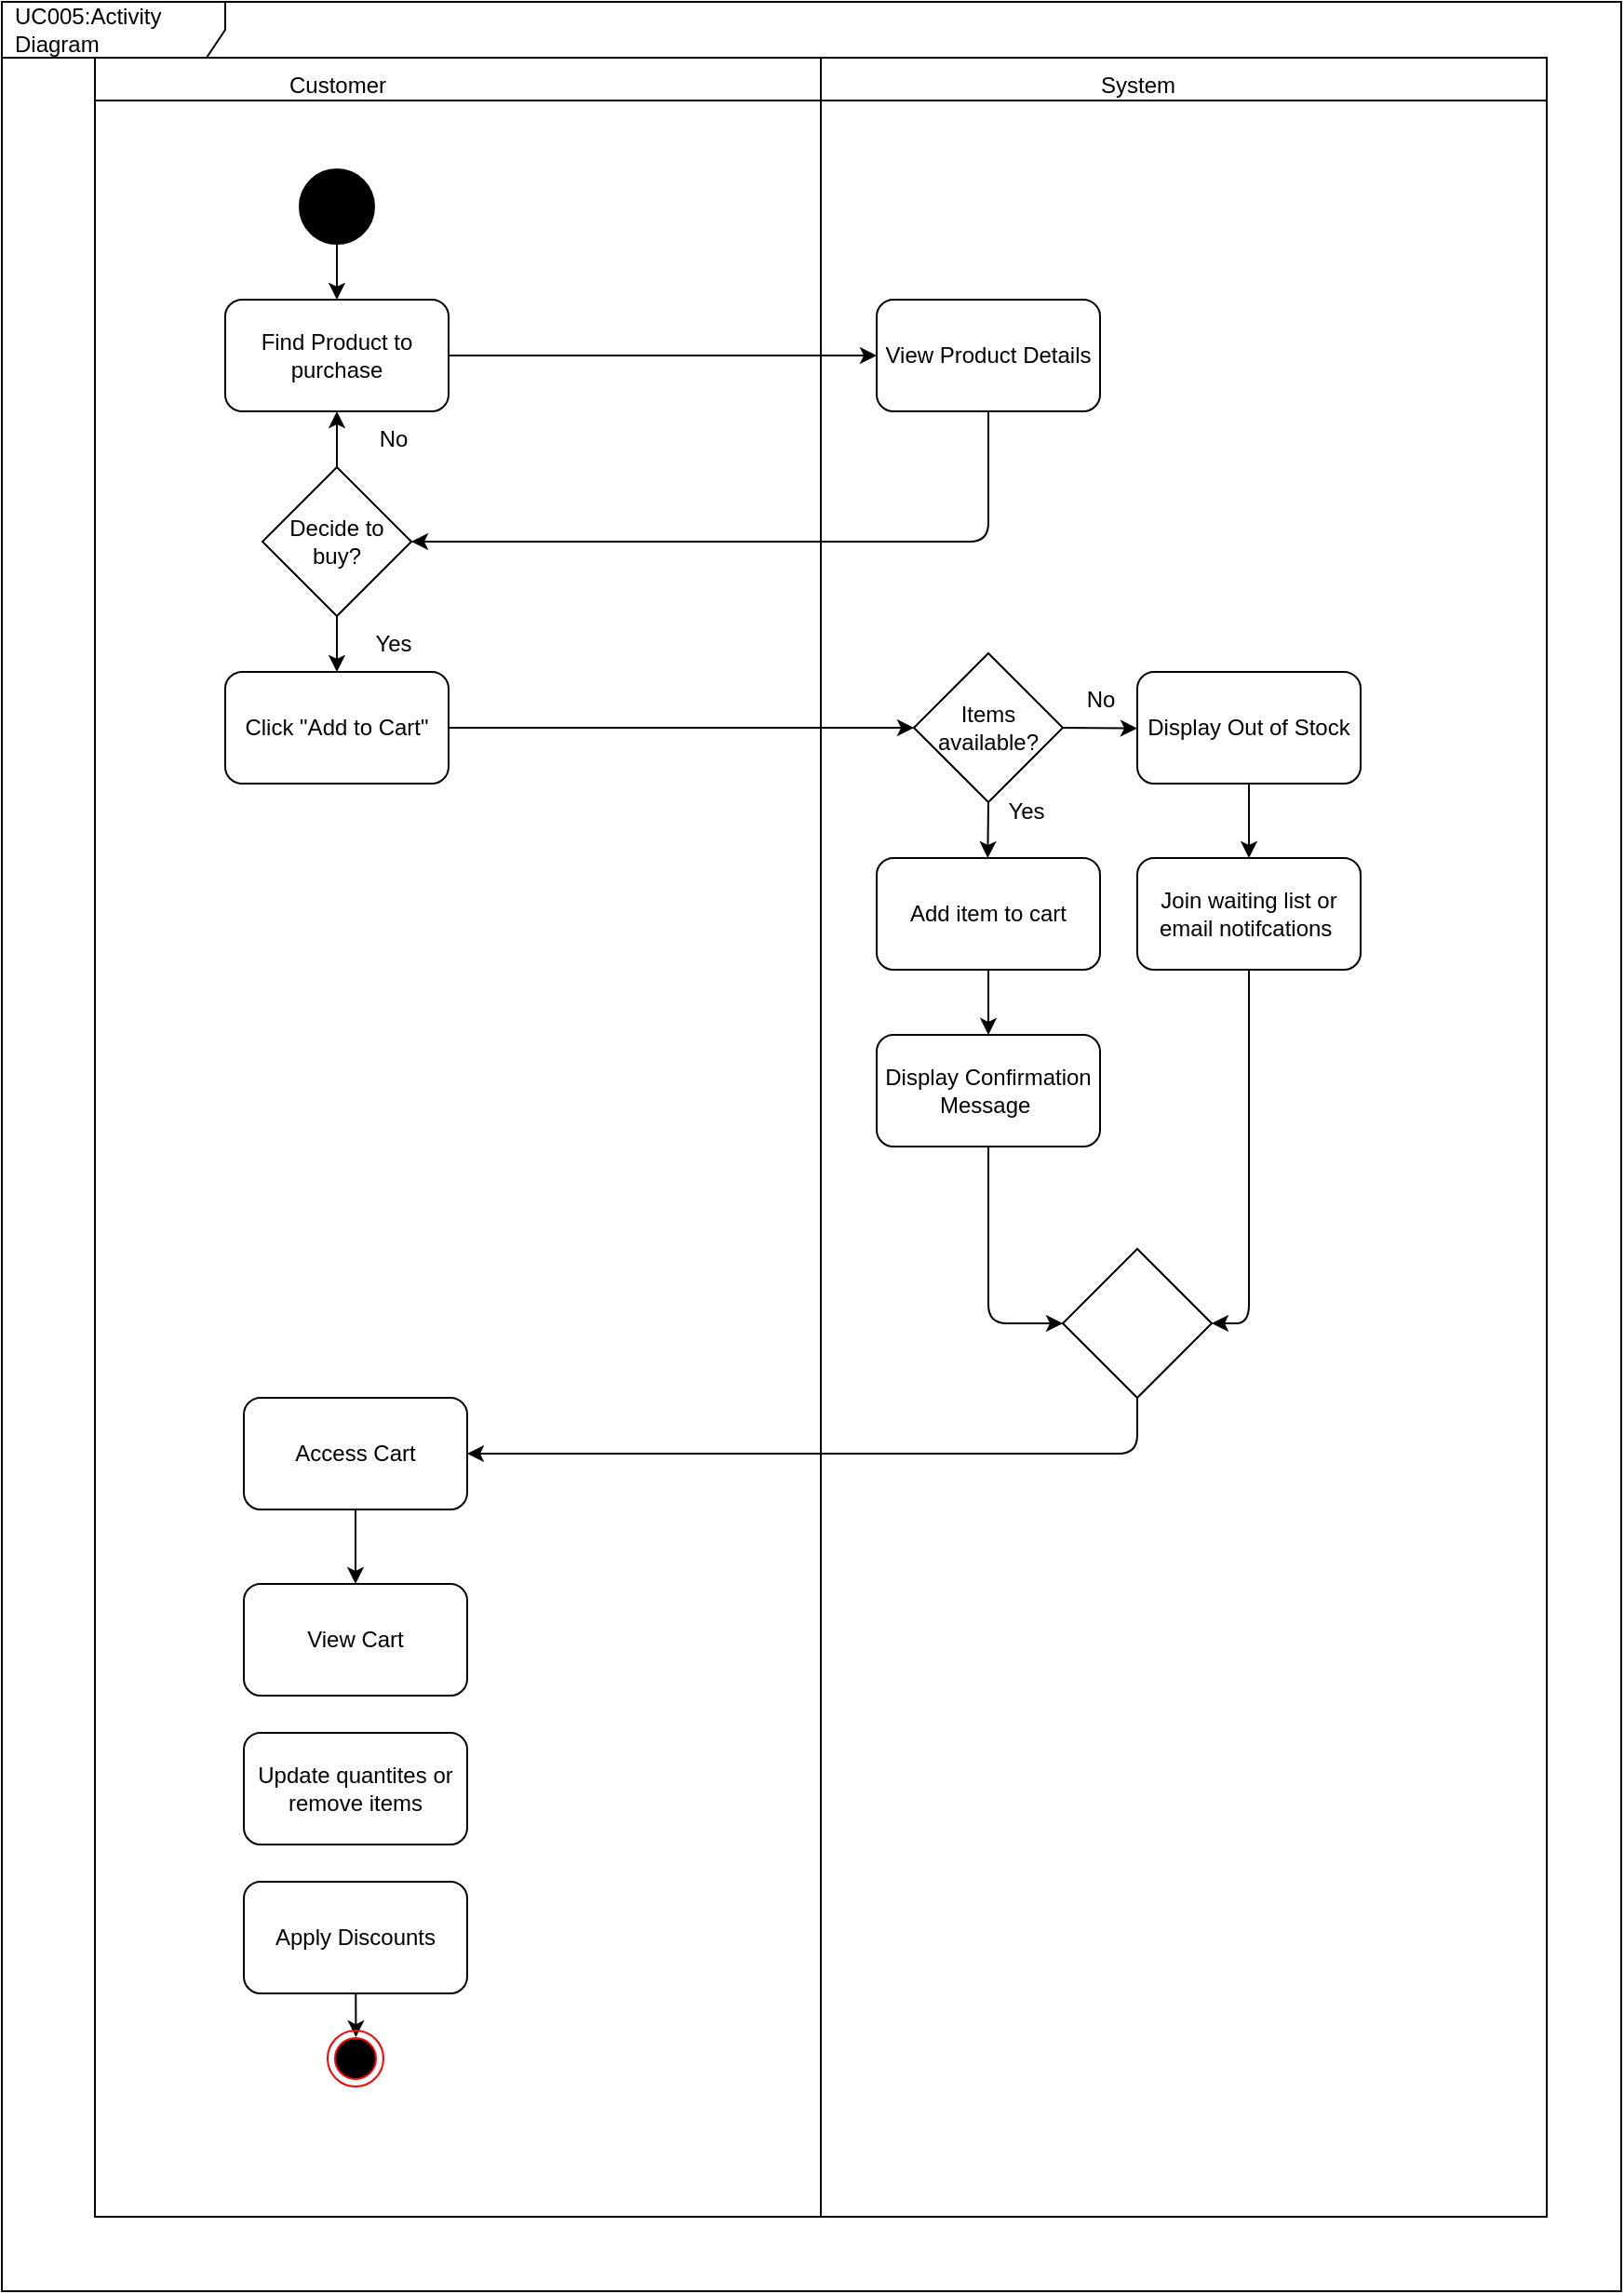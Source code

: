 <mxfile>
    <diagram id="PaMcSHe_9nZht5fnbbpC" name="Page-1">
        <mxGraphModel dx="1198" dy="1240" grid="1" gridSize="10" guides="1" tooltips="1" connect="1" arrows="1" fold="1" page="1" pageScale="1" pageWidth="827" pageHeight="1169" math="0" shadow="0">
            <root>
                <mxCell id="0"/>
                <mxCell id="1" parent="0"/>
                <mxCell id="5" value="&amp;nbsp;" style="swimlane;whiteSpace=wrap;html=1;" parent="1" vertex="1">
                    <mxGeometry x="100" y="60" width="780" height="1160" as="geometry"/>
                </mxCell>
                <mxCell id="8" value="Customer" style="text;html=1;align=center;verticalAlign=middle;resizable=0;points=[];autosize=1;strokeColor=none;fillColor=none;" parent="5" vertex="1">
                    <mxGeometry x="90" width="80" height="30" as="geometry"/>
                </mxCell>
                <mxCell id="9" value="System" style="text;html=1;align=center;verticalAlign=middle;resizable=0;points=[];autosize=1;strokeColor=none;fillColor=none;" parent="5" vertex="1">
                    <mxGeometry x="530" width="60" height="30" as="geometry"/>
                </mxCell>
                <mxCell id="57" style="edgeStyle=none;html=1;entryX=0.5;entryY=0;entryDx=0;entryDy=0;" edge="1" parent="5" source="10" target="56">
                    <mxGeometry relative="1" as="geometry"/>
                </mxCell>
                <mxCell id="10" value="" style="shape=ellipse;html=1;fillColor=strokeColor;fontSize=18;fontColor=#ffffff;" parent="5" vertex="1">
                    <mxGeometry x="110" y="60" width="40" height="40" as="geometry"/>
                </mxCell>
                <mxCell id="59" style="edgeStyle=none;html=1;" edge="1" parent="5" source="56" target="58">
                    <mxGeometry relative="1" as="geometry"/>
                </mxCell>
                <mxCell id="56" value="Find Product to purchase" style="rounded=1;whiteSpace=wrap;html=1;" vertex="1" parent="5">
                    <mxGeometry x="70" y="130" width="120" height="60" as="geometry"/>
                </mxCell>
                <mxCell id="61" style="edgeStyle=none;html=1;entryX=1;entryY=0.5;entryDx=0;entryDy=0;" edge="1" parent="5" source="58" target="60">
                    <mxGeometry relative="1" as="geometry">
                        <Array as="points">
                            <mxPoint x="480" y="260"/>
                        </Array>
                    </mxGeometry>
                </mxCell>
                <mxCell id="58" value="View Product Details" style="rounded=1;whiteSpace=wrap;html=1;" vertex="1" parent="5">
                    <mxGeometry x="420" y="130" width="120" height="60" as="geometry"/>
                </mxCell>
                <mxCell id="63" style="edgeStyle=none;html=1;exitX=0.5;exitY=1;exitDx=0;exitDy=0;entryX=0.5;entryY=0;entryDx=0;entryDy=0;" edge="1" parent="5" source="60" target="62">
                    <mxGeometry relative="1" as="geometry"/>
                </mxCell>
                <mxCell id="65" style="edgeStyle=none;html=1;entryX=0.5;entryY=1;entryDx=0;entryDy=0;" edge="1" parent="5" source="60" target="56">
                    <mxGeometry relative="1" as="geometry"/>
                </mxCell>
                <mxCell id="60" value="Decide to buy?" style="rhombus;whiteSpace=wrap;html=1;" vertex="1" parent="5">
                    <mxGeometry x="90" y="220" width="80" height="80" as="geometry"/>
                </mxCell>
                <mxCell id="71" style="edgeStyle=none;html=1;exitX=1;exitY=0.5;exitDx=0;exitDy=0;" edge="1" parent="5" source="62" target="68">
                    <mxGeometry relative="1" as="geometry"/>
                </mxCell>
                <mxCell id="62" value="Click &quot;Add to Cart&quot;" style="rounded=1;whiteSpace=wrap;html=1;" vertex="1" parent="5">
                    <mxGeometry x="70" y="330" width="120" height="60" as="geometry"/>
                </mxCell>
                <mxCell id="64" value="Yes" style="text;html=1;align=center;verticalAlign=middle;resizable=0;points=[];autosize=1;strokeColor=none;fillColor=none;" vertex="1" parent="5">
                    <mxGeometry x="140" y="300" width="40" height="30" as="geometry"/>
                </mxCell>
                <mxCell id="66" value="No" style="text;html=1;align=center;verticalAlign=middle;resizable=0;points=[];autosize=1;strokeColor=none;fillColor=none;" vertex="1" parent="5">
                    <mxGeometry x="140" y="190" width="40" height="30" as="geometry"/>
                </mxCell>
                <mxCell id="68" value="Items available?" style="rhombus;whiteSpace=wrap;html=1;" vertex="1" parent="5">
                    <mxGeometry x="440" y="320" width="80" height="80" as="geometry"/>
                </mxCell>
                <mxCell id="79" style="edgeStyle=none;html=1;exitX=0.5;exitY=1;exitDx=0;exitDy=0;entryX=0.5;entryY=0;entryDx=0;entryDy=0;" edge="1" parent="5" source="73" target="78">
                    <mxGeometry relative="1" as="geometry"/>
                </mxCell>
                <mxCell id="73" value="Add item to cart" style="rounded=1;whiteSpace=wrap;html=1;" vertex="1" parent="5">
                    <mxGeometry x="420" y="430" width="120" height="60" as="geometry"/>
                </mxCell>
                <mxCell id="81" style="edgeStyle=none;html=1;exitX=0.5;exitY=1;exitDx=0;exitDy=0;entryX=0.5;entryY=0;entryDx=0;entryDy=0;" edge="1" parent="5" source="75" target="80">
                    <mxGeometry relative="1" as="geometry"/>
                </mxCell>
                <mxCell id="75" value="Display Out of Stock" style="rounded=1;whiteSpace=wrap;html=1;" vertex="1" parent="5">
                    <mxGeometry x="560" y="330" width="120" height="60" as="geometry"/>
                </mxCell>
                <mxCell id="76" value="Yes" style="text;html=1;align=center;verticalAlign=middle;resizable=0;points=[];autosize=1;strokeColor=none;fillColor=none;" vertex="1" parent="5">
                    <mxGeometry x="480" y="390" width="40" height="30" as="geometry"/>
                </mxCell>
                <mxCell id="77" value="No" style="text;html=1;align=center;verticalAlign=middle;resizable=0;points=[];autosize=1;strokeColor=none;fillColor=none;" vertex="1" parent="5">
                    <mxGeometry x="520" y="330" width="40" height="30" as="geometry"/>
                </mxCell>
                <mxCell id="84" style="edgeStyle=none;html=1;entryX=0;entryY=0.5;entryDx=0;entryDy=0;" edge="1" parent="5" source="78" target="82">
                    <mxGeometry relative="1" as="geometry">
                        <Array as="points">
                            <mxPoint x="480" y="680"/>
                        </Array>
                    </mxGeometry>
                </mxCell>
                <mxCell id="78" value="Display Confirmation Message&amp;nbsp;" style="rounded=1;whiteSpace=wrap;html=1;" vertex="1" parent="5">
                    <mxGeometry x="420" y="525" width="120" height="60" as="geometry"/>
                </mxCell>
                <mxCell id="83" style="edgeStyle=none;html=1;entryX=1;entryY=0.5;entryDx=0;entryDy=0;" edge="1" parent="5" source="80" target="82">
                    <mxGeometry relative="1" as="geometry">
                        <Array as="points">
                            <mxPoint x="620" y="680"/>
                        </Array>
                    </mxGeometry>
                </mxCell>
                <mxCell id="80" value="Join waiting list or email notifcations&amp;nbsp;" style="rounded=1;whiteSpace=wrap;html=1;" vertex="1" parent="5">
                    <mxGeometry x="560" y="430" width="120" height="60" as="geometry"/>
                </mxCell>
                <mxCell id="86" style="edgeStyle=none;html=1;entryX=1;entryY=0.5;entryDx=0;entryDy=0;" edge="1" parent="5" source="82" target="85">
                    <mxGeometry relative="1" as="geometry">
                        <Array as="points">
                            <mxPoint x="560" y="750"/>
                        </Array>
                    </mxGeometry>
                </mxCell>
                <mxCell id="82" value="" style="rhombus;whiteSpace=wrap;html=1;" vertex="1" parent="5">
                    <mxGeometry x="520" y="640" width="80" height="80" as="geometry"/>
                </mxCell>
                <mxCell id="88" style="edgeStyle=none;html=1;entryX=0.5;entryY=0;entryDx=0;entryDy=0;" edge="1" parent="5" source="85" target="87">
                    <mxGeometry relative="1" as="geometry"/>
                </mxCell>
                <mxCell id="85" value="Access Cart" style="rounded=1;whiteSpace=wrap;html=1;" vertex="1" parent="5">
                    <mxGeometry x="80" y="720" width="120" height="60" as="geometry"/>
                </mxCell>
                <mxCell id="87" value="View Cart" style="rounded=1;whiteSpace=wrap;html=1;" vertex="1" parent="5">
                    <mxGeometry x="80" y="820" width="120" height="60" as="geometry"/>
                </mxCell>
                <mxCell id="90" value="Update quantites or remove items" style="rounded=1;whiteSpace=wrap;html=1;" vertex="1" parent="5">
                    <mxGeometry x="80" y="900" width="120" height="60" as="geometry"/>
                </mxCell>
                <mxCell id="92" style="edgeStyle=none;html=1;entryX=0.508;entryY=0.117;entryDx=0;entryDy=0;entryPerimeter=0;" edge="1" parent="5" source="89" target="91">
                    <mxGeometry relative="1" as="geometry"/>
                </mxCell>
                <mxCell id="89" value="Apply Discounts" style="rounded=1;whiteSpace=wrap;html=1;" vertex="1" parent="5">
                    <mxGeometry x="80" y="980" width="120" height="60" as="geometry"/>
                </mxCell>
                <mxCell id="91" value="" style="ellipse;html=1;shape=endState;fillColor=#000000;strokeColor=#ff0000;" vertex="1" parent="5">
                    <mxGeometry x="125" y="1060" width="30" height="30" as="geometry"/>
                </mxCell>
                <mxCell id="7" value="" style="endArrow=none;html=1;entryX=0.5;entryY=0;entryDx=0;entryDy=0;exitX=0.5;exitY=1;exitDx=0;exitDy=0;" parent="1" source="5" target="5" edge="1">
                    <mxGeometry width="50" height="50" relative="1" as="geometry">
                        <mxPoint x="330" y="370" as="sourcePoint"/>
                        <mxPoint x="380" y="320" as="targetPoint"/>
                    </mxGeometry>
                </mxCell>
                <mxCell id="18" value="Start" style="text;html=1;align=center;verticalAlign=middle;resizable=0;points=[];autosize=1;strokeColor=none;fillColor=none;fontColor=#FFFFFF;" parent="1" vertex="1">
                    <mxGeometry x="355" y="135" width="50" height="30" as="geometry"/>
                </mxCell>
                <mxCell id="72" style="edgeStyle=none;html=1;exitX=0.5;exitY=1;exitDx=0;exitDy=0;" edge="1" parent="1" source="68">
                    <mxGeometry relative="1" as="geometry">
                        <mxPoint x="579.667" y="490" as="targetPoint"/>
                    </mxGeometry>
                </mxCell>
                <mxCell id="74" style="edgeStyle=none;html=1;exitX=1;exitY=0.5;exitDx=0;exitDy=0;" edge="1" parent="1" source="68">
                    <mxGeometry relative="1" as="geometry">
                        <mxPoint x="660" y="420.333" as="targetPoint"/>
                    </mxGeometry>
                </mxCell>
                <mxCell id="94" value="UC005:Activity Diagram" style="shape=umlFrame;whiteSpace=wrap;html=1;width=120;height=30;boundedLbl=1;verticalAlign=middle;align=left;spacingLeft=5;" vertex="1" parent="1">
                    <mxGeometry x="50" y="30" width="870" height="1230" as="geometry"/>
                </mxCell>
            </root>
        </mxGraphModel>
    </diagram>
</mxfile>